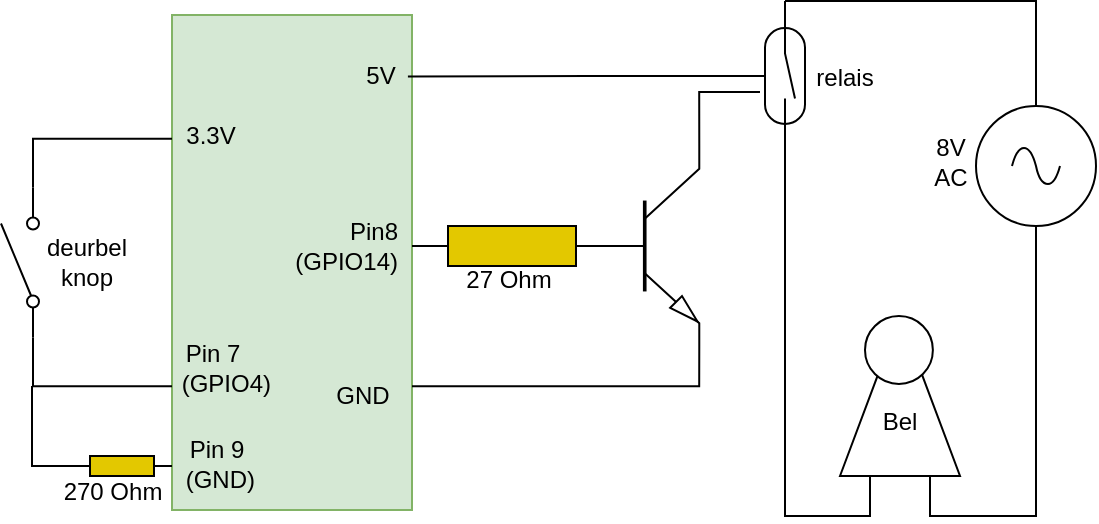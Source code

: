 <mxfile version="23.1.6" type="device">
  <diagram name="Pagina-1" id="k7-qDiOPN5n6KnNzPg8v">
    <mxGraphModel dx="1150" dy="783" grid="1" gridSize="10" guides="1" tooltips="1" connect="1" arrows="1" fold="1" page="1" pageScale="1" pageWidth="827" pageHeight="1169" math="0" shadow="0">
      <root>
        <mxCell id="0" />
        <mxCell id="1" parent="0" />
        <mxCell id="SIpjSnPQM5aDu4HsP6EP-1" value="" style="rounded=0;whiteSpace=wrap;html=1;fillColor=#d5e8d4;strokeColor=#82b366;" parent="1" vertex="1">
          <mxGeometry x="260" y="194.5" width="120" height="247.5" as="geometry" />
        </mxCell>
        <mxCell id="OQWtsvTRqzYc1bk91wkG-1" value="" style="html=1;shape=mxgraph.electrical.electro-mechanical.singleSwitch;aspect=fixed;elSwitchState=off;rotation=-90;" parent="1" vertex="1">
          <mxGeometry x="147" y="308.25" width="75" height="20" as="geometry" />
        </mxCell>
        <mxCell id="OQWtsvTRqzYc1bk91wkG-15" style="edgeStyle=orthogonalEdgeStyle;rounded=0;orthogonalLoop=1;jettySize=auto;html=1;entryX=0;entryY=0.5;entryDx=0;entryDy=0;exitX=0.5;exitY=0;exitDx=0;exitDy=0;exitPerimeter=0;endArrow=none;endFill=0;" parent="1" source="OQWtsvTRqzYc1bk91wkG-2" target="OQWtsvTRqzYc1bk91wkG-11" edge="1">
          <mxGeometry relative="1" as="geometry">
            <Array as="points">
              <mxPoint x="692" y="188" />
            </Array>
          </mxGeometry>
        </mxCell>
        <mxCell id="OQWtsvTRqzYc1bk91wkG-2" value="" style="pointerEvents=1;verticalLabelPosition=bottom;shadow=0;dashed=0;align=center;html=1;verticalAlign=top;shape=mxgraph.electrical.signal_sources.source;aspect=fixed;points=[[0.5,0,0],[1,0.5,0],[0.5,1,0],[0,0.5,0]];elSignalType=ac;" parent="1" vertex="1">
          <mxGeometry x="662" y="240" width="60" height="60" as="geometry" />
        </mxCell>
        <mxCell id="OQWtsvTRqzYc1bk91wkG-5" value="" style="shape=image;html=1;verticalAlign=top;verticalLabelPosition=bottom;labelBackgroundColor=#ffffff;imageAspect=0;aspect=fixed;image=https://cdn1.iconfinder.com/data/icons/fruit-136/64/Fruit_iconfree_Filled_Outline_raspberry-healthy-organic-food-fruit_icon-128.png" parent="1" vertex="1">
          <mxGeometry x="296" y="200" width="48" height="48" as="geometry" />
        </mxCell>
        <mxCell id="OQWtsvTRqzYc1bk91wkG-7" style="edgeStyle=orthogonalEdgeStyle;rounded=0;orthogonalLoop=1;jettySize=auto;html=1;exitX=1;exitY=0.8;exitDx=0;exitDy=0;entryX=0;entryY=0.25;entryDx=0;entryDy=0;endArrow=none;endFill=0;" parent="1" source="OQWtsvTRqzYc1bk91wkG-1" target="SIpjSnPQM5aDu4HsP6EP-1" edge="1">
          <mxGeometry relative="1" as="geometry">
            <mxPoint x="210" y="260" as="targetPoint" />
          </mxGeometry>
        </mxCell>
        <mxCell id="OQWtsvTRqzYc1bk91wkG-9" style="edgeStyle=orthogonalEdgeStyle;rounded=0;orthogonalLoop=1;jettySize=auto;html=1;exitX=0;exitY=0.8;exitDx=0;exitDy=0;entryX=0;entryY=0.75;entryDx=0;entryDy=0;endArrow=none;endFill=0;" parent="1" source="OQWtsvTRqzYc1bk91wkG-1" target="SIpjSnPQM5aDu4HsP6EP-1" edge="1">
          <mxGeometry relative="1" as="geometry">
            <Array as="points">
              <mxPoint x="190" y="380" />
            </Array>
            <mxPoint x="210" y="400" as="targetPoint" />
          </mxGeometry>
        </mxCell>
        <mxCell id="OQWtsvTRqzYc1bk91wkG-10" value="deurbel&lt;br&gt;knop" style="text;html=1;align=center;verticalAlign=middle;resizable=0;points=[];autosize=1;strokeColor=none;fillColor=none;" parent="1" vertex="1">
          <mxGeometry x="187" y="298.25" width="60" height="40" as="geometry" />
        </mxCell>
        <mxCell id="OQWtsvTRqzYc1bk91wkG-11" value="" style="pointerEvents=1;verticalLabelPosition=bottom;shadow=0;dashed=0;align=center;html=1;verticalAlign=top;shape=mxgraph.electrical.electro-mechanical.reedSwitch2;elSwitchState=off;rotation=90;" parent="1" vertex="1">
          <mxGeometry x="529" y="215" width="75" height="20" as="geometry" />
        </mxCell>
        <mxCell id="OQWtsvTRqzYc1bk91wkG-14" style="edgeStyle=orthogonalEdgeStyle;rounded=0;orthogonalLoop=1;jettySize=auto;html=1;entryX=0.75;entryY=1;entryDx=0;entryDy=0;exitX=0.5;exitY=1;exitDx=0;exitDy=0;exitPerimeter=0;endArrow=none;endFill=0;" parent="1" source="OQWtsvTRqzYc1bk91wkG-2" target="SIpjSnPQM5aDu4HsP6EP-13" edge="1">
          <mxGeometry relative="1" as="geometry">
            <mxPoint x="681.992" y="380.989" as="targetPoint" />
          </mxGeometry>
        </mxCell>
        <mxCell id="OQWtsvTRqzYc1bk91wkG-16" style="edgeStyle=orthogonalEdgeStyle;rounded=0;orthogonalLoop=1;jettySize=auto;html=1;exitX=1;exitY=0.5;exitDx=0;exitDy=0;entryX=0.25;entryY=1;entryDx=0;entryDy=0;endArrow=none;endFill=0;" parent="1" source="OQWtsvTRqzYc1bk91wkG-11" target="SIpjSnPQM5aDu4HsP6EP-13" edge="1">
          <mxGeometry relative="1" as="geometry">
            <mxPoint x="659" y="392.007" as="targetPoint" />
          </mxGeometry>
        </mxCell>
        <mxCell id="SIpjSnPQM5aDu4HsP6EP-2" value="3.3V" style="text;html=1;align=center;verticalAlign=middle;resizable=0;points=[];autosize=1;strokeColor=none;fillColor=none;" parent="1" vertex="1">
          <mxGeometry x="254" y="240" width="50" height="30" as="geometry" />
        </mxCell>
        <mxCell id="SIpjSnPQM5aDu4HsP6EP-3" value="Pin 7&lt;br&gt;&amp;nbsp; &amp;nbsp; (GPIO4)" style="text;html=1;align=center;verticalAlign=middle;resizable=0;points=[];autosize=1;strokeColor=none;fillColor=none;" parent="1" vertex="1">
          <mxGeometry x="240" y="350.9" width="80" height="40" as="geometry" />
        </mxCell>
        <mxCell id="SIpjSnPQM5aDu4HsP6EP-8" style="edgeStyle=orthogonalEdgeStyle;rounded=0;orthogonalLoop=1;jettySize=auto;html=1;exitX=1;exitY=1;exitDx=0;exitDy=0;exitPerimeter=0;entryX=1;entryY=0.75;entryDx=0;entryDy=0;endArrow=none;endFill=0;" parent="1" source="SIpjSnPQM5aDu4HsP6EP-4" target="SIpjSnPQM5aDu4HsP6EP-1" edge="1">
          <mxGeometry relative="1" as="geometry" />
        </mxCell>
        <mxCell id="SIpjSnPQM5aDu4HsP6EP-4" value="" style="verticalLabelPosition=bottom;shadow=0;dashed=0;align=center;html=1;verticalAlign=top;shape=mxgraph.electrical.transistors.npn_transistor_5;" parent="1" vertex="1">
          <mxGeometry x="459.82" y="260" width="64" height="100" as="geometry" />
        </mxCell>
        <mxCell id="SIpjSnPQM5aDu4HsP6EP-5" value="" style="pointerEvents=1;verticalLabelPosition=bottom;shadow=0;dashed=0;align=center;html=1;verticalAlign=top;shape=mxgraph.electrical.resistors.resistor_1;fillColor=#e3c800;fontColor=#000000;strokeColor=#000000;" parent="1" vertex="1">
          <mxGeometry x="380" y="300" width="100" height="20" as="geometry" />
        </mxCell>
        <mxCell id="SIpjSnPQM5aDu4HsP6EP-6" value="Pin8&lt;br&gt;(GPIO14)" style="text;html=1;align=right;verticalAlign=middle;resizable=0;points=[];autosize=1;strokeColor=none;fillColor=none;" parent="1" vertex="1">
          <mxGeometry x="304" y="290" width="70" height="40" as="geometry" />
        </mxCell>
        <mxCell id="SIpjSnPQM5aDu4HsP6EP-7" value="GND" style="text;html=1;align=center;verticalAlign=middle;resizable=0;points=[];autosize=1;strokeColor=none;fillColor=none;" parent="1" vertex="1">
          <mxGeometry x="330" y="370" width="50" height="30" as="geometry" />
        </mxCell>
        <mxCell id="SIpjSnPQM5aDu4HsP6EP-9" style="edgeStyle=orthogonalEdgeStyle;rounded=0;orthogonalLoop=1;jettySize=auto;html=1;exitX=1;exitY=0;exitDx=0;exitDy=0;exitPerimeter=0;entryX=0.607;entryY=1.125;entryDx=0;entryDy=0;entryPerimeter=0;endArrow=none;endFill=0;" parent="1" source="SIpjSnPQM5aDu4HsP6EP-4" target="OQWtsvTRqzYc1bk91wkG-11" edge="1">
          <mxGeometry relative="1" as="geometry" />
        </mxCell>
        <mxCell id="SIpjSnPQM5aDu4HsP6EP-10" style="edgeStyle=orthogonalEdgeStyle;rounded=0;orthogonalLoop=1;jettySize=auto;html=1;entryX=0.983;entryY=0.124;entryDx=0;entryDy=0;entryPerimeter=0;endArrow=none;endFill=0;" parent="1" source="OQWtsvTRqzYc1bk91wkG-11" target="SIpjSnPQM5aDu4HsP6EP-1" edge="1">
          <mxGeometry relative="1" as="geometry" />
        </mxCell>
        <mxCell id="SIpjSnPQM5aDu4HsP6EP-11" value="5V" style="text;html=1;align=center;verticalAlign=middle;resizable=0;points=[];autosize=1;strokeColor=none;fillColor=none;" parent="1" vertex="1">
          <mxGeometry x="344" y="210" width="40" height="30" as="geometry" />
        </mxCell>
        <mxCell id="SIpjSnPQM5aDu4HsP6EP-14" value="" style="group" parent="1" vertex="1" connectable="0">
          <mxGeometry x="594" y="345" width="60" height="80" as="geometry" />
        </mxCell>
        <mxCell id="SIpjSnPQM5aDu4HsP6EP-13" value="Bel" style="shape=trapezoid;perimeter=trapezoidPerimeter;whiteSpace=wrap;html=1;fixedSize=1;direction=east;" parent="SIpjSnPQM5aDu4HsP6EP-14" vertex="1">
          <mxGeometry y="26.667" width="60" height="53.333" as="geometry" />
        </mxCell>
        <mxCell id="SIpjSnPQM5aDu4HsP6EP-12" value="" style="ellipse;whiteSpace=wrap;html=1;aspect=fixed;" parent="SIpjSnPQM5aDu4HsP6EP-14" vertex="1">
          <mxGeometry x="12.5" width="33.939" height="33.939" as="geometry" />
        </mxCell>
        <mxCell id="SIpjSnPQM5aDu4HsP6EP-15" value="8V&lt;br&gt;AC" style="text;html=1;align=center;verticalAlign=middle;resizable=0;points=[];autosize=1;strokeColor=none;fillColor=none;" parent="1" vertex="1">
          <mxGeometry x="629" y="248" width="40" height="40" as="geometry" />
        </mxCell>
        <mxCell id="Ehjz_h15HD7itm7X40jj-1" value="Pin 9&lt;br&gt;&amp;nbsp;(GND)" style="text;html=1;align=center;verticalAlign=middle;resizable=0;points=[];autosize=1;strokeColor=none;fillColor=none;" vertex="1" parent="1">
          <mxGeometry x="252" y="398.9" width="60" height="40" as="geometry" />
        </mxCell>
        <mxCell id="Ehjz_h15HD7itm7X40jj-3" style="edgeStyle=orthogonalEdgeStyle;rounded=0;orthogonalLoop=1;jettySize=auto;html=1;endArrow=none;endFill=0;exitX=0;exitY=0.5;exitDx=0;exitDy=0;exitPerimeter=0;" edge="1" parent="1" source="Ehjz_h15HD7itm7X40jj-2">
          <mxGeometry relative="1" as="geometry">
            <mxPoint x="190" y="380" as="targetPoint" />
            <Array as="points">
              <mxPoint x="190" y="420" />
              <mxPoint x="190" y="380" />
            </Array>
          </mxGeometry>
        </mxCell>
        <mxCell id="Ehjz_h15HD7itm7X40jj-2" value="" style="pointerEvents=1;verticalLabelPosition=bottom;shadow=0;dashed=0;align=center;html=1;verticalAlign=top;shape=mxgraph.electrical.resistors.resistor_1;fillColor=#e3c800;fontColor=#000000;strokeColor=#000000;" vertex="1" parent="1">
          <mxGeometry x="210" y="415" width="50" height="10" as="geometry" />
        </mxCell>
        <mxCell id="Ehjz_h15HD7itm7X40jj-5" value="270 Ohm" style="text;html=1;align=center;verticalAlign=middle;resizable=0;points=[];autosize=1;strokeColor=none;fillColor=none;" vertex="1" parent="1">
          <mxGeometry x="195" y="418" width="70" height="30" as="geometry" />
        </mxCell>
        <mxCell id="Ehjz_h15HD7itm7X40jj-7" value="relais" style="text;html=1;align=center;verticalAlign=middle;resizable=0;points=[];autosize=1;strokeColor=none;fillColor=none;" vertex="1" parent="1">
          <mxGeometry x="571" y="211" width="50" height="30" as="geometry" />
        </mxCell>
        <mxCell id="Ehjz_h15HD7itm7X40jj-9" value="27 Ohm" style="text;html=1;align=center;verticalAlign=middle;resizable=0;points=[];autosize=1;strokeColor=none;fillColor=none;" vertex="1" parent="1">
          <mxGeometry x="393" y="312" width="70" height="30" as="geometry" />
        </mxCell>
      </root>
    </mxGraphModel>
  </diagram>
</mxfile>
